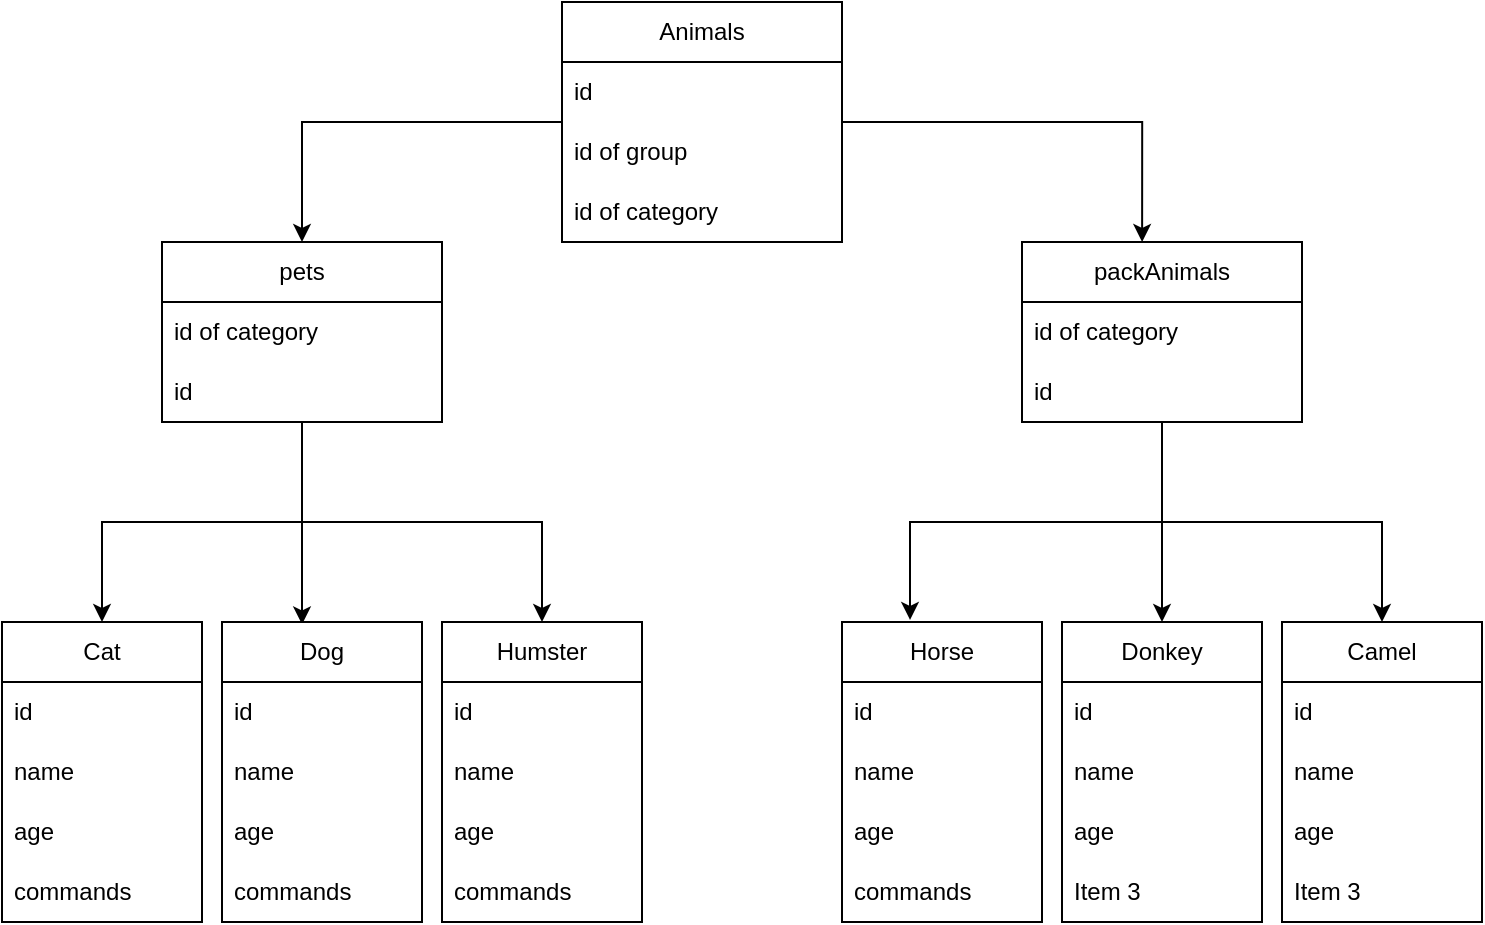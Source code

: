 <mxfile version="21.3.7" type="github">
  <diagram id="RW9AH-2ComDGnkUBiTBQ" name="Страница 1">
    <mxGraphModel dx="2074" dy="1142" grid="1" gridSize="10" guides="1" tooltips="1" connect="1" arrows="1" fold="1" page="1" pageScale="1" pageWidth="827" pageHeight="1169" math="0" shadow="0">
      <root>
        <mxCell id="0" />
        <mxCell id="1" parent="0" />
        <mxCell id="ZF28mPZwN4n5ADXXzivJ-21" value="" style="edgeStyle=orthogonalEdgeStyle;rounded=0;orthogonalLoop=1;jettySize=auto;html=1;entryX=0.5;entryY=0;entryDx=0;entryDy=0;" parent="1" source="ZF28mPZwN4n5ADXXzivJ-2" target="ZF28mPZwN4n5ADXXzivJ-10" edge="1">
          <mxGeometry relative="1" as="geometry">
            <mxPoint x="200" y="85" as="targetPoint" />
          </mxGeometry>
        </mxCell>
        <mxCell id="ZF28mPZwN4n5ADXXzivJ-28" value="" style="edgeStyle=orthogonalEdgeStyle;rounded=0;orthogonalLoop=1;jettySize=auto;html=1;entryX=0.429;entryY=0;entryDx=0;entryDy=0;entryPerimeter=0;" parent="1" source="ZF28mPZwN4n5ADXXzivJ-2" target="ZF28mPZwN4n5ADXXzivJ-6" edge="1">
          <mxGeometry relative="1" as="geometry">
            <mxPoint x="560" y="85" as="targetPoint" />
          </mxGeometry>
        </mxCell>
        <mxCell id="ZF28mPZwN4n5ADXXzivJ-2" value="Animals" style="swimlane;fontStyle=0;childLayout=stackLayout;horizontal=1;startSize=30;horizontalStack=0;resizeParent=1;resizeParentMax=0;resizeLast=0;collapsible=1;marginBottom=0;whiteSpace=wrap;html=1;" parent="1" vertex="1">
          <mxGeometry x="310" y="40" width="140" height="120" as="geometry" />
        </mxCell>
        <mxCell id="ZF28mPZwN4n5ADXXzivJ-5" value="id" style="text;strokeColor=none;fillColor=none;align=left;verticalAlign=middle;spacingLeft=4;spacingRight=4;overflow=hidden;points=[[0,0.5],[1,0.5]];portConstraint=eastwest;rotatable=0;whiteSpace=wrap;html=1;" parent="ZF28mPZwN4n5ADXXzivJ-2" vertex="1">
          <mxGeometry y="30" width="140" height="30" as="geometry" />
        </mxCell>
        <mxCell id="ZF28mPZwN4n5ADXXzivJ-56" value="id of group" style="text;strokeColor=none;fillColor=none;align=left;verticalAlign=middle;spacingLeft=4;spacingRight=4;overflow=hidden;points=[[0,0.5],[1,0.5]];portConstraint=eastwest;rotatable=0;whiteSpace=wrap;html=1;" parent="ZF28mPZwN4n5ADXXzivJ-2" vertex="1">
          <mxGeometry y="60" width="140" height="30" as="geometry" />
        </mxCell>
        <mxCell id="ZF28mPZwN4n5ADXXzivJ-74" value="id of category" style="text;strokeColor=none;fillColor=none;align=left;verticalAlign=middle;spacingLeft=4;spacingRight=4;overflow=hidden;points=[[0,0.5],[1,0.5]];portConstraint=eastwest;rotatable=0;whiteSpace=wrap;html=1;" parent="ZF28mPZwN4n5ADXXzivJ-2" vertex="1">
          <mxGeometry y="90" width="140" height="30" as="geometry" />
        </mxCell>
        <mxCell id="ZF28mPZwN4n5ADXXzivJ-76" value="" style="edgeStyle=orthogonalEdgeStyle;rounded=0;orthogonalLoop=1;jettySize=auto;html=1;entryX=0.5;entryY=0;entryDx=0;entryDy=0;" parent="1" source="ZF28mPZwN4n5ADXXzivJ-6" target="ZF28mPZwN4n5ADXXzivJ-49" edge="1">
          <mxGeometry relative="1" as="geometry">
            <mxPoint x="630" y="500" as="targetPoint" />
          </mxGeometry>
        </mxCell>
        <mxCell id="ZF28mPZwN4n5ADXXzivJ-78" value="" style="edgeStyle=orthogonalEdgeStyle;rounded=0;orthogonalLoop=1;jettySize=auto;html=1;entryX=0.34;entryY=-0.007;entryDx=0;entryDy=0;entryPerimeter=0;" parent="1" source="ZF28mPZwN4n5ADXXzivJ-6" target="ZF28mPZwN4n5ADXXzivJ-41" edge="1">
          <mxGeometry relative="1" as="geometry">
            <mxPoint x="630" y="500" as="targetPoint" />
          </mxGeometry>
        </mxCell>
        <mxCell id="ZF28mPZwN4n5ADXXzivJ-6" value="packAnimals" style="swimlane;fontStyle=0;childLayout=stackLayout;horizontal=1;startSize=30;horizontalStack=0;resizeParent=1;resizeParentMax=0;resizeLast=0;collapsible=1;marginBottom=0;whiteSpace=wrap;html=1;" parent="1" vertex="1">
          <mxGeometry x="540" y="160" width="140" height="90" as="geometry" />
        </mxCell>
        <mxCell id="ZF28mPZwN4n5ADXXzivJ-8" value="id of category" style="text;strokeColor=none;fillColor=none;align=left;verticalAlign=middle;spacingLeft=4;spacingRight=4;overflow=hidden;points=[[0,0.5],[1,0.5]];portConstraint=eastwest;rotatable=0;whiteSpace=wrap;html=1;" parent="ZF28mPZwN4n5ADXXzivJ-6" vertex="1">
          <mxGeometry y="30" width="140" height="30" as="geometry" />
        </mxCell>
        <mxCell id="ZF28mPZwN4n5ADXXzivJ-9" value="id" style="text;strokeColor=none;fillColor=none;align=left;verticalAlign=middle;spacingLeft=4;spacingRight=4;overflow=hidden;points=[[0,0.5],[1,0.5]];portConstraint=eastwest;rotatable=0;whiteSpace=wrap;html=1;" parent="ZF28mPZwN4n5ADXXzivJ-6" vertex="1">
          <mxGeometry y="60" width="140" height="30" as="geometry" />
        </mxCell>
        <mxCell id="ZF28mPZwN4n5ADXXzivJ-53" value="" style="edgeStyle=orthogonalEdgeStyle;rounded=0;orthogonalLoop=1;jettySize=auto;html=1;entryX=0.5;entryY=0;entryDx=0;entryDy=0;" parent="1" source="ZF28mPZwN4n5ADXXzivJ-10" target="ZF28mPZwN4n5ADXXzivJ-29" edge="1">
          <mxGeometry relative="1" as="geometry" />
        </mxCell>
        <mxCell id="ZF28mPZwN4n5ADXXzivJ-54" value="" style="edgeStyle=orthogonalEdgeStyle;rounded=0;orthogonalLoop=1;jettySize=auto;html=1;entryX=0.5;entryY=0;entryDx=0;entryDy=0;" parent="1" source="ZF28mPZwN4n5ADXXzivJ-10" target="ZF28mPZwN4n5ADXXzivJ-37" edge="1">
          <mxGeometry relative="1" as="geometry" />
        </mxCell>
        <mxCell id="ZF28mPZwN4n5ADXXzivJ-55" value="" style="edgeStyle=orthogonalEdgeStyle;rounded=0;orthogonalLoop=1;jettySize=auto;html=1;entryX=0.4;entryY=0.008;entryDx=0;entryDy=0;entryPerimeter=0;" parent="1" source="ZF28mPZwN4n5ADXXzivJ-10" target="ZF28mPZwN4n5ADXXzivJ-33" edge="1">
          <mxGeometry relative="1" as="geometry" />
        </mxCell>
        <mxCell id="ZF28mPZwN4n5ADXXzivJ-10" value="pets" style="swimlane;fontStyle=0;childLayout=stackLayout;horizontal=1;startSize=30;horizontalStack=0;resizeParent=1;resizeParentMax=0;resizeLast=0;collapsible=1;marginBottom=0;whiteSpace=wrap;html=1;" parent="1" vertex="1">
          <mxGeometry x="110" y="160" width="140" height="90" as="geometry" />
        </mxCell>
        <mxCell id="ZF28mPZwN4n5ADXXzivJ-12" value="id of category" style="text;strokeColor=none;fillColor=none;align=left;verticalAlign=middle;spacingLeft=4;spacingRight=4;overflow=hidden;points=[[0,0.5],[1,0.5]];portConstraint=eastwest;rotatable=0;whiteSpace=wrap;html=1;" parent="ZF28mPZwN4n5ADXXzivJ-10" vertex="1">
          <mxGeometry y="30" width="140" height="30" as="geometry" />
        </mxCell>
        <mxCell id="ZF28mPZwN4n5ADXXzivJ-13" value="id" style="text;strokeColor=none;fillColor=none;align=left;verticalAlign=middle;spacingLeft=4;spacingRight=4;overflow=hidden;points=[[0,0.5],[1,0.5]];portConstraint=eastwest;rotatable=0;whiteSpace=wrap;html=1;" parent="ZF28mPZwN4n5ADXXzivJ-10" vertex="1">
          <mxGeometry y="60" width="140" height="30" as="geometry" />
        </mxCell>
        <mxCell id="ZF28mPZwN4n5ADXXzivJ-29" value="Cat" style="swimlane;fontStyle=0;childLayout=stackLayout;horizontal=1;startSize=30;horizontalStack=0;resizeParent=1;resizeParentMax=0;resizeLast=0;collapsible=1;marginBottom=0;whiteSpace=wrap;html=1;" parent="1" vertex="1">
          <mxGeometry x="30" y="350" width="100" height="150" as="geometry" />
        </mxCell>
        <mxCell id="ZF28mPZwN4n5ADXXzivJ-30" value="id" style="text;strokeColor=none;fillColor=none;align=left;verticalAlign=middle;spacingLeft=4;spacingRight=4;overflow=hidden;points=[[0,0.5],[1,0.5]];portConstraint=eastwest;rotatable=0;whiteSpace=wrap;html=1;" parent="ZF28mPZwN4n5ADXXzivJ-29" vertex="1">
          <mxGeometry y="30" width="100" height="30" as="geometry" />
        </mxCell>
        <mxCell id="ZF28mPZwN4n5ADXXzivJ-31" value="name" style="text;strokeColor=none;fillColor=none;align=left;verticalAlign=middle;spacingLeft=4;spacingRight=4;overflow=hidden;points=[[0,0.5],[1,0.5]];portConstraint=eastwest;rotatable=0;whiteSpace=wrap;html=1;" parent="ZF28mPZwN4n5ADXXzivJ-29" vertex="1">
          <mxGeometry y="60" width="100" height="30" as="geometry" />
        </mxCell>
        <mxCell id="ZF28mPZwN4n5ADXXzivJ-59" value="age" style="text;strokeColor=none;fillColor=none;align=left;verticalAlign=middle;spacingLeft=4;spacingRight=4;overflow=hidden;points=[[0,0.5],[1,0.5]];portConstraint=eastwest;rotatable=0;whiteSpace=wrap;html=1;" parent="ZF28mPZwN4n5ADXXzivJ-29" vertex="1">
          <mxGeometry y="90" width="100" height="30" as="geometry" />
        </mxCell>
        <mxCell id="ZF28mPZwN4n5ADXXzivJ-32" value="commands" style="text;strokeColor=none;fillColor=none;align=left;verticalAlign=middle;spacingLeft=4;spacingRight=4;overflow=hidden;points=[[0,0.5],[1,0.5]];portConstraint=eastwest;rotatable=0;whiteSpace=wrap;html=1;" parent="ZF28mPZwN4n5ADXXzivJ-29" vertex="1">
          <mxGeometry y="120" width="100" height="30" as="geometry" />
        </mxCell>
        <mxCell id="ZF28mPZwN4n5ADXXzivJ-33" value="Dog" style="swimlane;fontStyle=0;childLayout=stackLayout;horizontal=1;startSize=30;horizontalStack=0;resizeParent=1;resizeParentMax=0;resizeLast=0;collapsible=1;marginBottom=0;whiteSpace=wrap;html=1;" parent="1" vertex="1">
          <mxGeometry x="140" y="350" width="100" height="150" as="geometry" />
        </mxCell>
        <mxCell id="ZF28mPZwN4n5ADXXzivJ-34" value="id&lt;span style=&quot;white-space: pre;&quot;&gt;&#x9;&lt;/span&gt;" style="text;strokeColor=none;fillColor=none;align=left;verticalAlign=middle;spacingLeft=4;spacingRight=4;overflow=hidden;points=[[0,0.5],[1,0.5]];portConstraint=eastwest;rotatable=0;whiteSpace=wrap;html=1;" parent="ZF28mPZwN4n5ADXXzivJ-33" vertex="1">
          <mxGeometry y="30" width="100" height="30" as="geometry" />
        </mxCell>
        <mxCell id="ZF28mPZwN4n5ADXXzivJ-35" value="name" style="text;strokeColor=none;fillColor=none;align=left;verticalAlign=middle;spacingLeft=4;spacingRight=4;overflow=hidden;points=[[0,0.5],[1,0.5]];portConstraint=eastwest;rotatable=0;whiteSpace=wrap;html=1;" parent="ZF28mPZwN4n5ADXXzivJ-33" vertex="1">
          <mxGeometry y="60" width="100" height="30" as="geometry" />
        </mxCell>
        <mxCell id="ZF28mPZwN4n5ADXXzivJ-36" value="age" style="text;strokeColor=none;fillColor=none;align=left;verticalAlign=middle;spacingLeft=4;spacingRight=4;overflow=hidden;points=[[0,0.5],[1,0.5]];portConstraint=eastwest;rotatable=0;whiteSpace=wrap;html=1;" parent="ZF28mPZwN4n5ADXXzivJ-33" vertex="1">
          <mxGeometry y="90" width="100" height="30" as="geometry" />
        </mxCell>
        <mxCell id="ZF28mPZwN4n5ADXXzivJ-64" value="commands" style="text;strokeColor=none;fillColor=none;align=left;verticalAlign=middle;spacingLeft=4;spacingRight=4;overflow=hidden;points=[[0,0.5],[1,0.5]];portConstraint=eastwest;rotatable=0;whiteSpace=wrap;html=1;" parent="ZF28mPZwN4n5ADXXzivJ-33" vertex="1">
          <mxGeometry y="120" width="100" height="30" as="geometry" />
        </mxCell>
        <mxCell id="ZF28mPZwN4n5ADXXzivJ-37" value="Humster" style="swimlane;fontStyle=0;childLayout=stackLayout;horizontal=1;startSize=30;horizontalStack=0;resizeParent=1;resizeParentMax=0;resizeLast=0;collapsible=1;marginBottom=0;whiteSpace=wrap;html=1;" parent="1" vertex="1">
          <mxGeometry x="250" y="350" width="100" height="150" as="geometry" />
        </mxCell>
        <mxCell id="ZF28mPZwN4n5ADXXzivJ-38" value="id" style="text;strokeColor=none;fillColor=none;align=left;verticalAlign=middle;spacingLeft=4;spacingRight=4;overflow=hidden;points=[[0,0.5],[1,0.5]];portConstraint=eastwest;rotatable=0;whiteSpace=wrap;html=1;" parent="ZF28mPZwN4n5ADXXzivJ-37" vertex="1">
          <mxGeometry y="30" width="100" height="30" as="geometry" />
        </mxCell>
        <mxCell id="ZF28mPZwN4n5ADXXzivJ-39" value="name" style="text;strokeColor=none;fillColor=none;align=left;verticalAlign=middle;spacingLeft=4;spacingRight=4;overflow=hidden;points=[[0,0.5],[1,0.5]];portConstraint=eastwest;rotatable=0;whiteSpace=wrap;html=1;" parent="ZF28mPZwN4n5ADXXzivJ-37" vertex="1">
          <mxGeometry y="60" width="100" height="30" as="geometry" />
        </mxCell>
        <mxCell id="ZF28mPZwN4n5ADXXzivJ-61" value="age" style="text;strokeColor=none;fillColor=none;align=left;verticalAlign=middle;spacingLeft=4;spacingRight=4;overflow=hidden;points=[[0,0.5],[1,0.5]];portConstraint=eastwest;rotatable=0;whiteSpace=wrap;html=1;" parent="ZF28mPZwN4n5ADXXzivJ-37" vertex="1">
          <mxGeometry y="90" width="100" height="30" as="geometry" />
        </mxCell>
        <mxCell id="ZF28mPZwN4n5ADXXzivJ-40" value="commands" style="text;strokeColor=none;fillColor=none;align=left;verticalAlign=middle;spacingLeft=4;spacingRight=4;overflow=hidden;points=[[0,0.5],[1,0.5]];portConstraint=eastwest;rotatable=0;whiteSpace=wrap;html=1;" parent="ZF28mPZwN4n5ADXXzivJ-37" vertex="1">
          <mxGeometry y="120" width="100" height="30" as="geometry" />
        </mxCell>
        <mxCell id="ZF28mPZwN4n5ADXXzivJ-41" value="Horse" style="swimlane;fontStyle=0;childLayout=stackLayout;horizontal=1;startSize=30;horizontalStack=0;resizeParent=1;resizeParentMax=0;resizeLast=0;collapsible=1;marginBottom=0;whiteSpace=wrap;html=1;" parent="1" vertex="1">
          <mxGeometry x="450" y="350" width="100" height="150" as="geometry" />
        </mxCell>
        <mxCell id="ZF28mPZwN4n5ADXXzivJ-42" value="id" style="text;strokeColor=none;fillColor=none;align=left;verticalAlign=middle;spacingLeft=4;spacingRight=4;overflow=hidden;points=[[0,0.5],[1,0.5]];portConstraint=eastwest;rotatable=0;whiteSpace=wrap;html=1;" parent="ZF28mPZwN4n5ADXXzivJ-41" vertex="1">
          <mxGeometry y="30" width="100" height="30" as="geometry" />
        </mxCell>
        <mxCell id="ZF28mPZwN4n5ADXXzivJ-43" value="name" style="text;strokeColor=none;fillColor=none;align=left;verticalAlign=middle;spacingLeft=4;spacingRight=4;overflow=hidden;points=[[0,0.5],[1,0.5]];portConstraint=eastwest;rotatable=0;whiteSpace=wrap;html=1;" parent="ZF28mPZwN4n5ADXXzivJ-41" vertex="1">
          <mxGeometry y="60" width="100" height="30" as="geometry" />
        </mxCell>
        <mxCell id="ZF28mPZwN4n5ADXXzivJ-72" value="age" style="text;strokeColor=none;fillColor=none;align=left;verticalAlign=middle;spacingLeft=4;spacingRight=4;overflow=hidden;points=[[0,0.5],[1,0.5]];portConstraint=eastwest;rotatable=0;whiteSpace=wrap;html=1;" parent="ZF28mPZwN4n5ADXXzivJ-41" vertex="1">
          <mxGeometry y="90" width="100" height="30" as="geometry" />
        </mxCell>
        <mxCell id="ZF28mPZwN4n5ADXXzivJ-44" value="commands" style="text;strokeColor=none;fillColor=none;align=left;verticalAlign=middle;spacingLeft=4;spacingRight=4;overflow=hidden;points=[[0,0.5],[1,0.5]];portConstraint=eastwest;rotatable=0;whiteSpace=wrap;html=1;" parent="ZF28mPZwN4n5ADXXzivJ-41" vertex="1">
          <mxGeometry y="120" width="100" height="30" as="geometry" />
        </mxCell>
        <mxCell id="ZF28mPZwN4n5ADXXzivJ-45" value="Donkey" style="swimlane;fontStyle=0;childLayout=stackLayout;horizontal=1;startSize=30;horizontalStack=0;resizeParent=1;resizeParentMax=0;resizeLast=0;collapsible=1;marginBottom=0;whiteSpace=wrap;html=1;" parent="1" vertex="1">
          <mxGeometry x="560" y="350" width="100" height="150" as="geometry" />
        </mxCell>
        <mxCell id="ZF28mPZwN4n5ADXXzivJ-46" value="id" style="text;strokeColor=none;fillColor=none;align=left;verticalAlign=middle;spacingLeft=4;spacingRight=4;overflow=hidden;points=[[0,0.5],[1,0.5]];portConstraint=eastwest;rotatable=0;whiteSpace=wrap;html=1;" parent="ZF28mPZwN4n5ADXXzivJ-45" vertex="1">
          <mxGeometry y="30" width="100" height="30" as="geometry" />
        </mxCell>
        <mxCell id="ZF28mPZwN4n5ADXXzivJ-47" value="name" style="text;strokeColor=none;fillColor=none;align=left;verticalAlign=middle;spacingLeft=4;spacingRight=4;overflow=hidden;points=[[0,0.5],[1,0.5]];portConstraint=eastwest;rotatable=0;whiteSpace=wrap;html=1;" parent="ZF28mPZwN4n5ADXXzivJ-45" vertex="1">
          <mxGeometry y="60" width="100" height="30" as="geometry" />
        </mxCell>
        <mxCell id="ZF28mPZwN4n5ADXXzivJ-71" value="age" style="text;strokeColor=none;fillColor=none;align=left;verticalAlign=middle;spacingLeft=4;spacingRight=4;overflow=hidden;points=[[0,0.5],[1,0.5]];portConstraint=eastwest;rotatable=0;whiteSpace=wrap;html=1;" parent="ZF28mPZwN4n5ADXXzivJ-45" vertex="1">
          <mxGeometry y="90" width="100" height="30" as="geometry" />
        </mxCell>
        <mxCell id="ZF28mPZwN4n5ADXXzivJ-48" value="Item 3" style="text;strokeColor=none;fillColor=none;align=left;verticalAlign=middle;spacingLeft=4;spacingRight=4;overflow=hidden;points=[[0,0.5],[1,0.5]];portConstraint=eastwest;rotatable=0;whiteSpace=wrap;html=1;" parent="ZF28mPZwN4n5ADXXzivJ-45" vertex="1">
          <mxGeometry y="120" width="100" height="30" as="geometry" />
        </mxCell>
        <mxCell id="ZF28mPZwN4n5ADXXzivJ-49" value="Camel" style="swimlane;fontStyle=0;childLayout=stackLayout;horizontal=1;startSize=30;horizontalStack=0;resizeParent=1;resizeParentMax=0;resizeLast=0;collapsible=1;marginBottom=0;whiteSpace=wrap;html=1;" parent="1" vertex="1">
          <mxGeometry x="670" y="350" width="100" height="150" as="geometry" />
        </mxCell>
        <mxCell id="ZF28mPZwN4n5ADXXzivJ-50" value="id" style="text;strokeColor=none;fillColor=none;align=left;verticalAlign=middle;spacingLeft=4;spacingRight=4;overflow=hidden;points=[[0,0.5],[1,0.5]];portConstraint=eastwest;rotatable=0;whiteSpace=wrap;html=1;" parent="ZF28mPZwN4n5ADXXzivJ-49" vertex="1">
          <mxGeometry y="30" width="100" height="30" as="geometry" />
        </mxCell>
        <mxCell id="ZF28mPZwN4n5ADXXzivJ-51" value="name" style="text;strokeColor=none;fillColor=none;align=left;verticalAlign=middle;spacingLeft=4;spacingRight=4;overflow=hidden;points=[[0,0.5],[1,0.5]];portConstraint=eastwest;rotatable=0;whiteSpace=wrap;html=1;" parent="ZF28mPZwN4n5ADXXzivJ-49" vertex="1">
          <mxGeometry y="60" width="100" height="30" as="geometry" />
        </mxCell>
        <mxCell id="ZF28mPZwN4n5ADXXzivJ-52" value="age" style="text;strokeColor=none;fillColor=none;align=left;verticalAlign=middle;spacingLeft=4;spacingRight=4;overflow=hidden;points=[[0,0.5],[1,0.5]];portConstraint=eastwest;rotatable=0;whiteSpace=wrap;html=1;" parent="ZF28mPZwN4n5ADXXzivJ-49" vertex="1">
          <mxGeometry y="90" width="100" height="30" as="geometry" />
        </mxCell>
        <mxCell id="ZF28mPZwN4n5ADXXzivJ-73" value="Item 3" style="text;strokeColor=none;fillColor=none;align=left;verticalAlign=middle;spacingLeft=4;spacingRight=4;overflow=hidden;points=[[0,0.5],[1,0.5]];portConstraint=eastwest;rotatable=0;whiteSpace=wrap;html=1;" parent="ZF28mPZwN4n5ADXXzivJ-49" vertex="1">
          <mxGeometry y="120" width="100" height="30" as="geometry" />
        </mxCell>
        <mxCell id="ZF28mPZwN4n5ADXXzivJ-80" value="" style="endArrow=classic;html=1;rounded=0;exitX=0.5;exitY=1;exitDx=0;exitDy=0;entryX=0.5;entryY=0;entryDx=0;entryDy=0;" parent="1" source="ZF28mPZwN4n5ADXXzivJ-6" target="ZF28mPZwN4n5ADXXzivJ-45" edge="1">
          <mxGeometry width="50" height="50" relative="1" as="geometry">
            <mxPoint x="390" y="510" as="sourcePoint" />
            <mxPoint x="440" y="460" as="targetPoint" />
            <Array as="points">
              <mxPoint x="610" y="300" />
            </Array>
          </mxGeometry>
        </mxCell>
      </root>
    </mxGraphModel>
  </diagram>
</mxfile>
